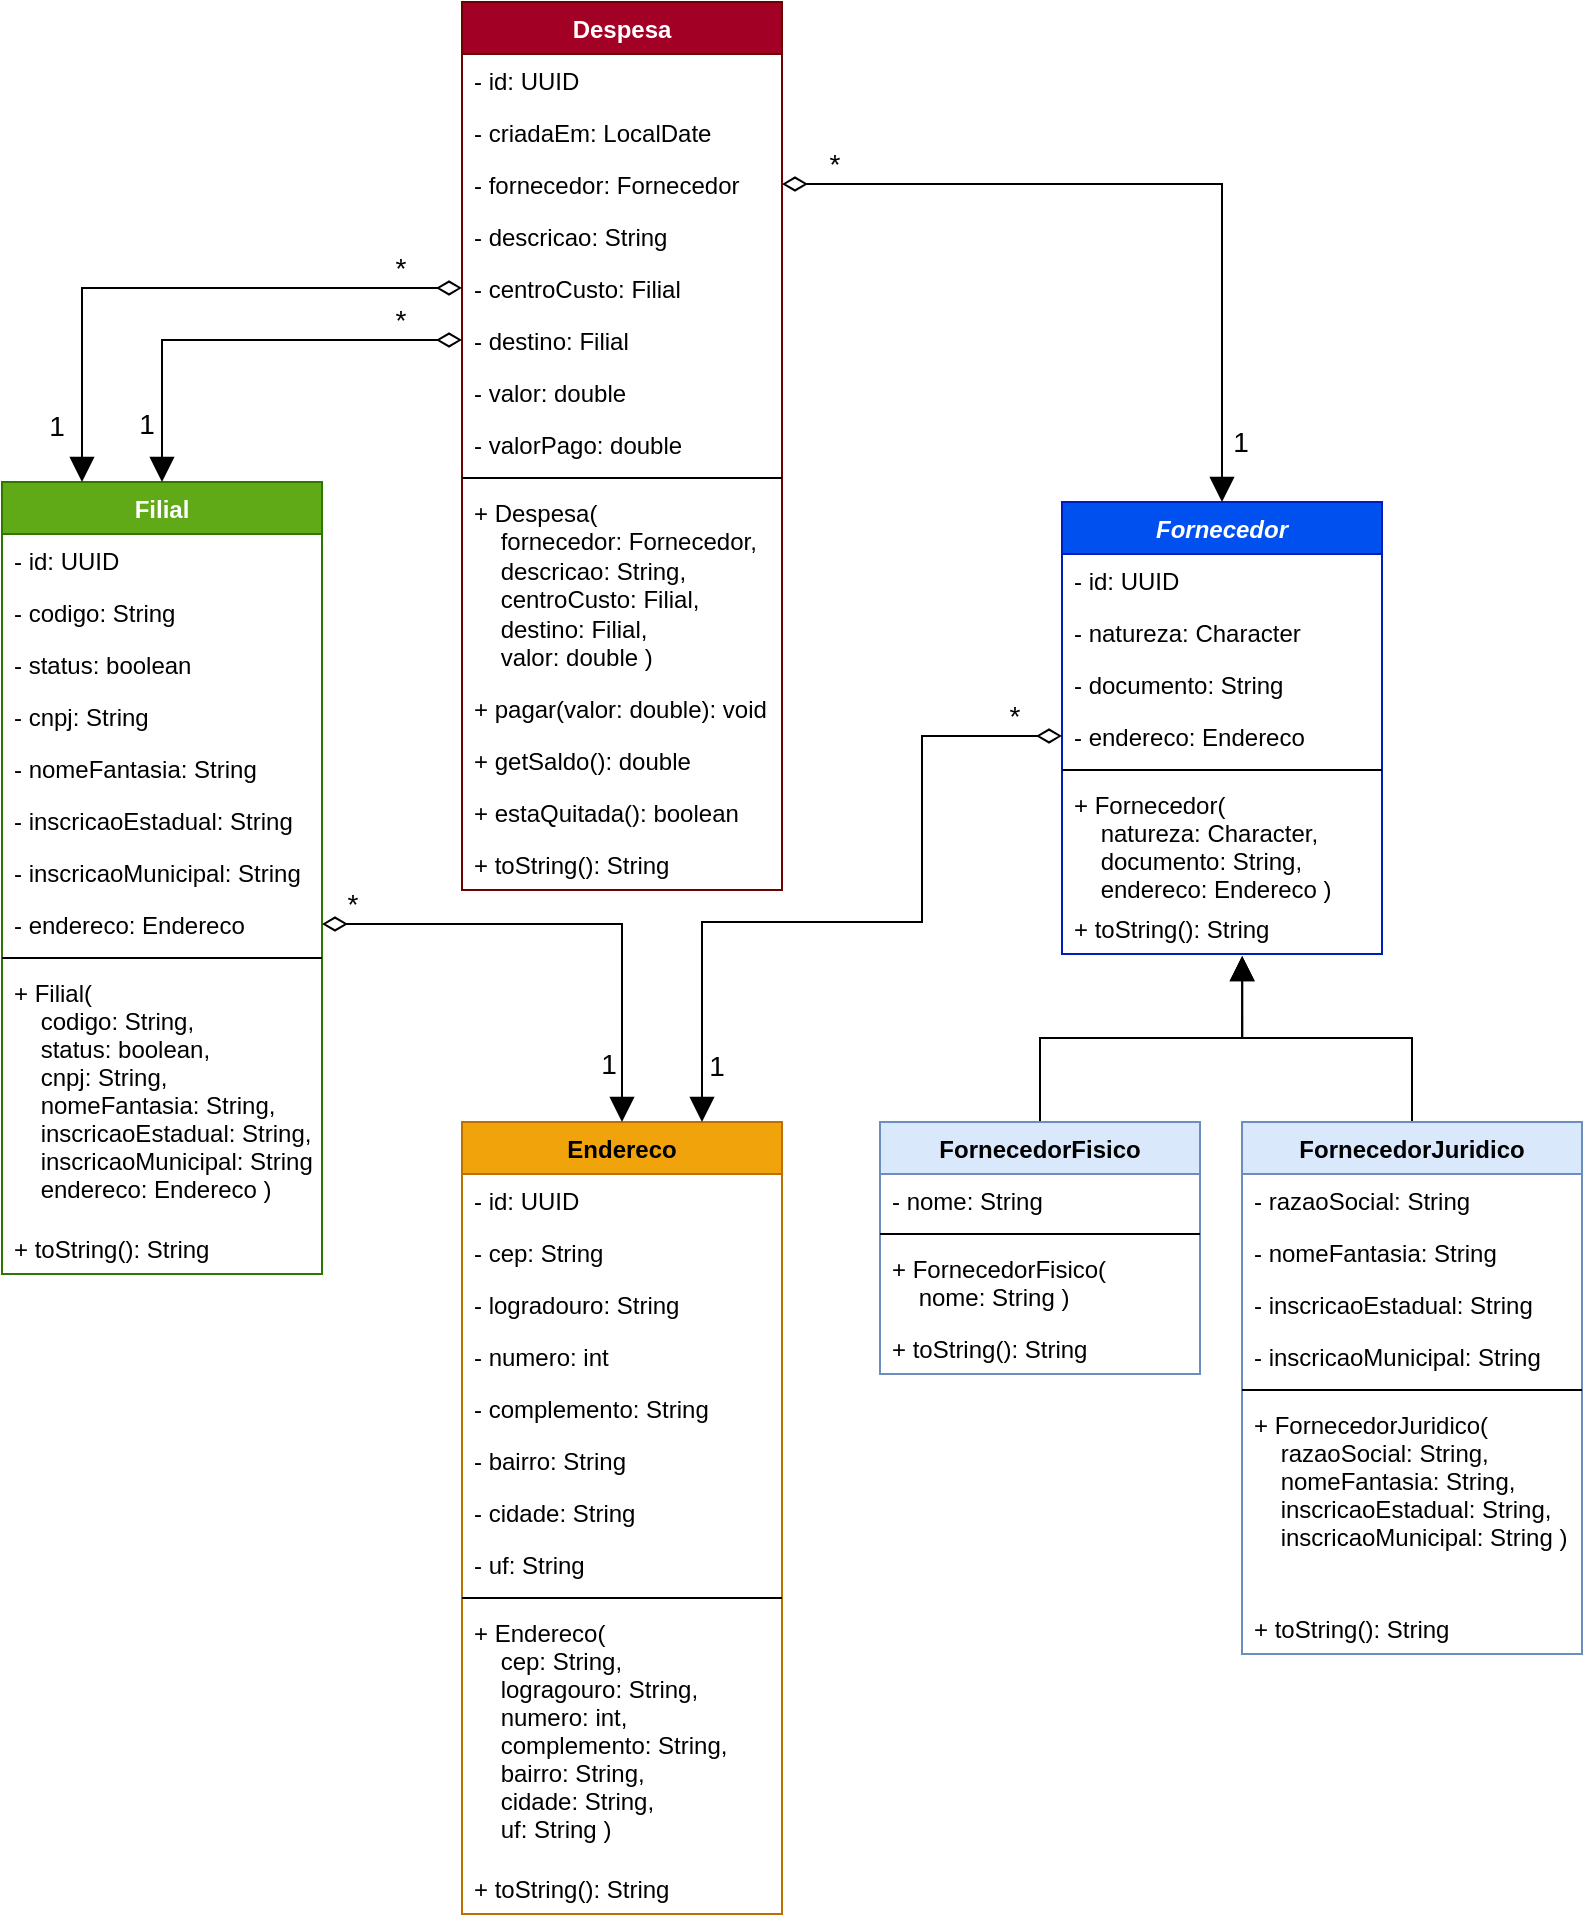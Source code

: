 <mxfile version="19.0.2" type="device"><diagram id="smf4Kj2_gbG9mR1vhCnc" name="Page-1"><mxGraphModel dx="1426" dy="992" grid="1" gridSize="10" guides="1" tooltips="1" connect="1" arrows="1" fold="1" page="1" pageScale="1" pageWidth="827" pageHeight="1169" math="0" shadow="0"><root><mxCell id="0"/><mxCell id="1" parent="0"/><mxCell id="Xgsoemg_NFaozYsV3Dcy-1" value="Despesa" style="swimlane;fontStyle=1;align=center;verticalAlign=top;childLayout=stackLayout;horizontal=1;startSize=26;horizontalStack=0;resizeParent=1;resizeParentMax=0;resizeLast=0;collapsible=1;marginBottom=0;fillColor=#a20025;fontColor=#ffffff;strokeColor=#6F0000;" vertex="1" parent="1"><mxGeometry x="250" y="80" width="160" height="444" as="geometry"/></mxCell><mxCell id="Xgsoemg_NFaozYsV3Dcy-2" value="- id: UUID" style="text;strokeColor=none;fillColor=none;align=left;verticalAlign=top;spacingLeft=4;spacingRight=4;overflow=hidden;rotatable=0;points=[[0,0.5],[1,0.5]];portConstraint=eastwest;" vertex="1" parent="Xgsoemg_NFaozYsV3Dcy-1"><mxGeometry y="26" width="160" height="26" as="geometry"/></mxCell><mxCell id="Xgsoemg_NFaozYsV3Dcy-6" value="- criadaEm: LocalDate" style="text;strokeColor=none;fillColor=none;align=left;verticalAlign=top;spacingLeft=4;spacingRight=4;overflow=hidden;rotatable=0;points=[[0,0.5],[1,0.5]];portConstraint=eastwest;" vertex="1" parent="Xgsoemg_NFaozYsV3Dcy-1"><mxGeometry y="52" width="160" height="26" as="geometry"/></mxCell><mxCell id="Xgsoemg_NFaozYsV3Dcy-7" value="- fornecedor: Fornecedor" style="text;strokeColor=none;fillColor=none;align=left;verticalAlign=top;spacingLeft=4;spacingRight=4;overflow=hidden;rotatable=0;points=[[0,0.5],[1,0.5]];portConstraint=eastwest;" vertex="1" parent="Xgsoemg_NFaozYsV3Dcy-1"><mxGeometry y="78" width="160" height="26" as="geometry"/></mxCell><mxCell id="Xgsoemg_NFaozYsV3Dcy-8" value="- descricao: String" style="text;strokeColor=none;fillColor=none;align=left;verticalAlign=top;spacingLeft=4;spacingRight=4;overflow=hidden;rotatable=0;points=[[0,0.5],[1,0.5]];portConstraint=eastwest;" vertex="1" parent="Xgsoemg_NFaozYsV3Dcy-1"><mxGeometry y="104" width="160" height="26" as="geometry"/></mxCell><mxCell id="Xgsoemg_NFaozYsV3Dcy-9" value="- centroCusto: Filial" style="text;strokeColor=none;fillColor=none;align=left;verticalAlign=top;spacingLeft=4;spacingRight=4;overflow=hidden;rotatable=0;points=[[0,0.5],[1,0.5]];portConstraint=eastwest;" vertex="1" parent="Xgsoemg_NFaozYsV3Dcy-1"><mxGeometry y="130" width="160" height="26" as="geometry"/></mxCell><mxCell id="Xgsoemg_NFaozYsV3Dcy-10" value="- destino: Filial" style="text;strokeColor=none;fillColor=none;align=left;verticalAlign=top;spacingLeft=4;spacingRight=4;overflow=hidden;rotatable=0;points=[[0,0.5],[1,0.5]];portConstraint=eastwest;" vertex="1" parent="Xgsoemg_NFaozYsV3Dcy-1"><mxGeometry y="156" width="160" height="26" as="geometry"/></mxCell><mxCell id="Xgsoemg_NFaozYsV3Dcy-11" value="- valor: double" style="text;strokeColor=none;fillColor=none;align=left;verticalAlign=top;spacingLeft=4;spacingRight=4;overflow=hidden;rotatable=0;points=[[0,0.5],[1,0.5]];portConstraint=eastwest;" vertex="1" parent="Xgsoemg_NFaozYsV3Dcy-1"><mxGeometry y="182" width="160" height="26" as="geometry"/></mxCell><mxCell id="Xgsoemg_NFaozYsV3Dcy-12" value="- valorPago: double" style="text;strokeColor=none;fillColor=none;align=left;verticalAlign=top;spacingLeft=4;spacingRight=4;overflow=hidden;rotatable=0;points=[[0,0.5],[1,0.5]];portConstraint=eastwest;" vertex="1" parent="Xgsoemg_NFaozYsV3Dcy-1"><mxGeometry y="208" width="160" height="26" as="geometry"/></mxCell><mxCell id="Xgsoemg_NFaozYsV3Dcy-3" value="" style="line;strokeWidth=1;fillColor=none;align=left;verticalAlign=middle;spacingTop=-1;spacingLeft=3;spacingRight=3;rotatable=0;labelPosition=right;points=[];portConstraint=eastwest;" vertex="1" parent="Xgsoemg_NFaozYsV3Dcy-1"><mxGeometry y="234" width="160" height="8" as="geometry"/></mxCell><mxCell id="Xgsoemg_NFaozYsV3Dcy-102" value="+ Despesa(&#10;    fornecedor: Fornecedor,     descricao: String,     centroCusto: Filial,&#10;    destino: Filial,&#10;    valor: double )" style="text;strokeColor=none;fillColor=none;align=left;verticalAlign=top;spacingLeft=4;spacingRight=4;overflow=hidden;rotatable=0;points=[[0,0.5],[1,0.5]];portConstraint=eastwest;whiteSpace=wrap;" vertex="1" parent="Xgsoemg_NFaozYsV3Dcy-1"><mxGeometry y="242" width="160" height="98" as="geometry"/></mxCell><mxCell id="Xgsoemg_NFaozYsV3Dcy-13" value="+ pagar(valor: double): void" style="text;strokeColor=none;fillColor=none;align=left;verticalAlign=top;spacingLeft=4;spacingRight=4;overflow=hidden;rotatable=0;points=[[0,0.5],[1,0.5]];portConstraint=eastwest;" vertex="1" parent="Xgsoemg_NFaozYsV3Dcy-1"><mxGeometry y="340" width="160" height="26" as="geometry"/></mxCell><mxCell id="Xgsoemg_NFaozYsV3Dcy-14" value="+ getSaldo(): double" style="text;strokeColor=none;fillColor=none;align=left;verticalAlign=top;spacingLeft=4;spacingRight=4;overflow=hidden;rotatable=0;points=[[0,0.5],[1,0.5]];portConstraint=eastwest;" vertex="1" parent="Xgsoemg_NFaozYsV3Dcy-1"><mxGeometry y="366" width="160" height="26" as="geometry"/></mxCell><mxCell id="Xgsoemg_NFaozYsV3Dcy-15" value="+ estaQuitada(): boolean" style="text;strokeColor=none;fillColor=none;align=left;verticalAlign=top;spacingLeft=4;spacingRight=4;overflow=hidden;rotatable=0;points=[[0,0.5],[1,0.5]];portConstraint=eastwest;" vertex="1" parent="Xgsoemg_NFaozYsV3Dcy-1"><mxGeometry y="392" width="160" height="26" as="geometry"/></mxCell><mxCell id="Xgsoemg_NFaozYsV3Dcy-16" value="+ toString(): String" style="text;strokeColor=none;fillColor=none;align=left;verticalAlign=top;spacingLeft=4;spacingRight=4;overflow=hidden;rotatable=0;points=[[0,0.5],[1,0.5]];portConstraint=eastwest;" vertex="1" parent="Xgsoemg_NFaozYsV3Dcy-1"><mxGeometry y="418" width="160" height="26" as="geometry"/></mxCell><mxCell id="Xgsoemg_NFaozYsV3Dcy-18" value="Endereco" style="swimlane;fontStyle=1;align=center;verticalAlign=top;childLayout=stackLayout;horizontal=1;startSize=26;horizontalStack=0;resizeParent=1;resizeParentMax=0;resizeLast=0;collapsible=1;marginBottom=0;fillColor=#f0a30a;strokeColor=#BD7000;fontColor=#000000;" vertex="1" parent="1"><mxGeometry x="250" y="640" width="160" height="396" as="geometry"/></mxCell><mxCell id="Xgsoemg_NFaozYsV3Dcy-43" value="- id: UUID" style="text;strokeColor=none;fillColor=none;align=left;verticalAlign=top;spacingLeft=4;spacingRight=4;overflow=hidden;rotatable=0;points=[[0,0.5],[1,0.5]];portConstraint=eastwest;" vertex="1" parent="Xgsoemg_NFaozYsV3Dcy-18"><mxGeometry y="26" width="160" height="26" as="geometry"/></mxCell><mxCell id="Xgsoemg_NFaozYsV3Dcy-19" value="- cep: String" style="text;strokeColor=none;fillColor=none;align=left;verticalAlign=top;spacingLeft=4;spacingRight=4;overflow=hidden;rotatable=0;points=[[0,0.5],[1,0.5]];portConstraint=eastwest;" vertex="1" parent="Xgsoemg_NFaozYsV3Dcy-18"><mxGeometry y="52" width="160" height="26" as="geometry"/></mxCell><mxCell id="Xgsoemg_NFaozYsV3Dcy-20" value="- logradouro: String" style="text;strokeColor=none;fillColor=none;align=left;verticalAlign=top;spacingLeft=4;spacingRight=4;overflow=hidden;rotatable=0;points=[[0,0.5],[1,0.5]];portConstraint=eastwest;" vertex="1" parent="Xgsoemg_NFaozYsV3Dcy-18"><mxGeometry y="78" width="160" height="26" as="geometry"/></mxCell><mxCell id="Xgsoemg_NFaozYsV3Dcy-21" value="- numero: int" style="text;strokeColor=none;fillColor=none;align=left;verticalAlign=top;spacingLeft=4;spacingRight=4;overflow=hidden;rotatable=0;points=[[0,0.5],[1,0.5]];portConstraint=eastwest;" vertex="1" parent="Xgsoemg_NFaozYsV3Dcy-18"><mxGeometry y="104" width="160" height="26" as="geometry"/></mxCell><mxCell id="Xgsoemg_NFaozYsV3Dcy-22" value="- complemento: String" style="text;strokeColor=none;fillColor=none;align=left;verticalAlign=top;spacingLeft=4;spacingRight=4;overflow=hidden;rotatable=0;points=[[0,0.5],[1,0.5]];portConstraint=eastwest;" vertex="1" parent="Xgsoemg_NFaozYsV3Dcy-18"><mxGeometry y="130" width="160" height="26" as="geometry"/></mxCell><mxCell id="Xgsoemg_NFaozYsV3Dcy-23" value="- bairro: String" style="text;strokeColor=none;fillColor=none;align=left;verticalAlign=top;spacingLeft=4;spacingRight=4;overflow=hidden;rotatable=0;points=[[0,0.5],[1,0.5]];portConstraint=eastwest;" vertex="1" parent="Xgsoemg_NFaozYsV3Dcy-18"><mxGeometry y="156" width="160" height="26" as="geometry"/></mxCell><mxCell id="Xgsoemg_NFaozYsV3Dcy-24" value="- cidade: String" style="text;strokeColor=none;fillColor=none;align=left;verticalAlign=top;spacingLeft=4;spacingRight=4;overflow=hidden;rotatable=0;points=[[0,0.5],[1,0.5]];portConstraint=eastwest;" vertex="1" parent="Xgsoemg_NFaozYsV3Dcy-18"><mxGeometry y="182" width="160" height="26" as="geometry"/></mxCell><mxCell id="Xgsoemg_NFaozYsV3Dcy-25" value="- uf: String" style="text;strokeColor=none;fillColor=none;align=left;verticalAlign=top;spacingLeft=4;spacingRight=4;overflow=hidden;rotatable=0;points=[[0,0.5],[1,0.5]];portConstraint=eastwest;" vertex="1" parent="Xgsoemg_NFaozYsV3Dcy-18"><mxGeometry y="208" width="160" height="26" as="geometry"/></mxCell><mxCell id="Xgsoemg_NFaozYsV3Dcy-27" value="" style="line;strokeWidth=1;fillColor=none;align=left;verticalAlign=middle;spacingTop=-1;spacingLeft=3;spacingRight=3;rotatable=0;labelPosition=right;points=[];portConstraint=eastwest;" vertex="1" parent="Xgsoemg_NFaozYsV3Dcy-18"><mxGeometry y="234" width="160" height="8" as="geometry"/></mxCell><mxCell id="Xgsoemg_NFaozYsV3Dcy-31" value="+ Endereco(&#10;    cep: String,&#10;    logragouro: String,&#10;    numero: int,&#10;    complemento: String,&#10;    bairro: String,&#10;    cidade: String,&#10;    uf: String )" style="text;strokeColor=none;fillColor=none;align=left;verticalAlign=top;spacingLeft=4;spacingRight=4;overflow=hidden;rotatable=0;points=[[0,0.5],[1,0.5]];portConstraint=eastwest;" vertex="1" parent="Xgsoemg_NFaozYsV3Dcy-18"><mxGeometry y="242" width="160" height="128" as="geometry"/></mxCell><mxCell id="Xgsoemg_NFaozYsV3Dcy-123" value="+ toString(): String" style="text;strokeColor=none;fillColor=none;align=left;verticalAlign=top;spacingLeft=4;spacingRight=4;overflow=hidden;rotatable=0;points=[[0,0.5],[1,0.5]];portConstraint=eastwest;" vertex="1" parent="Xgsoemg_NFaozYsV3Dcy-18"><mxGeometry y="370" width="160" height="26" as="geometry"/></mxCell><mxCell id="Xgsoemg_NFaozYsV3Dcy-44" value="Filial" style="swimlane;fontStyle=1;align=center;verticalAlign=top;childLayout=stackLayout;horizontal=1;startSize=26;horizontalStack=0;resizeParent=1;resizeParentMax=0;resizeLast=0;collapsible=1;marginBottom=0;fillColor=#60a917;fontColor=#ffffff;strokeColor=#2D7600;" vertex="1" parent="1"><mxGeometry x="20" y="320" width="160" height="396" as="geometry"/></mxCell><mxCell id="Xgsoemg_NFaozYsV3Dcy-45" value="- id: UUID" style="text;strokeColor=none;fillColor=none;align=left;verticalAlign=top;spacingLeft=4;spacingRight=4;overflow=hidden;rotatable=0;points=[[0,0.5],[1,0.5]];portConstraint=eastwest;" vertex="1" parent="Xgsoemg_NFaozYsV3Dcy-44"><mxGeometry y="26" width="160" height="26" as="geometry"/></mxCell><mxCell id="Xgsoemg_NFaozYsV3Dcy-46" value="- codigo: String" style="text;strokeColor=none;fillColor=none;align=left;verticalAlign=top;spacingLeft=4;spacingRight=4;overflow=hidden;rotatable=0;points=[[0,0.5],[1,0.5]];portConstraint=eastwest;" vertex="1" parent="Xgsoemg_NFaozYsV3Dcy-44"><mxGeometry y="52" width="160" height="26" as="geometry"/></mxCell><mxCell id="Xgsoemg_NFaozYsV3Dcy-47" value="- status: boolean" style="text;strokeColor=none;fillColor=none;align=left;verticalAlign=top;spacingLeft=4;spacingRight=4;overflow=hidden;rotatable=0;points=[[0,0.5],[1,0.5]];portConstraint=eastwest;" vertex="1" parent="Xgsoemg_NFaozYsV3Dcy-44"><mxGeometry y="78" width="160" height="26" as="geometry"/></mxCell><mxCell id="Xgsoemg_NFaozYsV3Dcy-48" value="- cnpj: String" style="text;strokeColor=none;fillColor=none;align=left;verticalAlign=top;spacingLeft=4;spacingRight=4;overflow=hidden;rotatable=0;points=[[0,0.5],[1,0.5]];portConstraint=eastwest;" vertex="1" parent="Xgsoemg_NFaozYsV3Dcy-44"><mxGeometry y="104" width="160" height="26" as="geometry"/></mxCell><mxCell id="Xgsoemg_NFaozYsV3Dcy-49" value="- nomeFantasia: String" style="text;strokeColor=none;fillColor=none;align=left;verticalAlign=top;spacingLeft=4;spacingRight=4;overflow=hidden;rotatable=0;points=[[0,0.5],[1,0.5]];portConstraint=eastwest;" vertex="1" parent="Xgsoemg_NFaozYsV3Dcy-44"><mxGeometry y="130" width="160" height="26" as="geometry"/></mxCell><mxCell id="Xgsoemg_NFaozYsV3Dcy-50" value="- inscricaoEstadual: String" style="text;strokeColor=none;fillColor=none;align=left;verticalAlign=top;spacingLeft=4;spacingRight=4;overflow=hidden;rotatable=0;points=[[0,0.5],[1,0.5]];portConstraint=eastwest;" vertex="1" parent="Xgsoemg_NFaozYsV3Dcy-44"><mxGeometry y="156" width="160" height="26" as="geometry"/></mxCell><mxCell id="Xgsoemg_NFaozYsV3Dcy-51" value="- inscricaoMunicipal: String" style="text;strokeColor=none;fillColor=none;align=left;verticalAlign=top;spacingLeft=4;spacingRight=4;overflow=hidden;rotatable=0;points=[[0,0.5],[1,0.5]];portConstraint=eastwest;" vertex="1" parent="Xgsoemg_NFaozYsV3Dcy-44"><mxGeometry y="182" width="160" height="26" as="geometry"/></mxCell><mxCell id="Xgsoemg_NFaozYsV3Dcy-52" value="- endereco: Endereco" style="text;strokeColor=none;fillColor=none;align=left;verticalAlign=top;spacingLeft=4;spacingRight=4;overflow=hidden;rotatable=0;points=[[0,0.5],[1,0.5]];portConstraint=eastwest;" vertex="1" parent="Xgsoemg_NFaozYsV3Dcy-44"><mxGeometry y="208" width="160" height="26" as="geometry"/></mxCell><mxCell id="Xgsoemg_NFaozYsV3Dcy-53" value="" style="line;strokeWidth=1;fillColor=none;align=left;verticalAlign=middle;spacingTop=-1;spacingLeft=3;spacingRight=3;rotatable=0;labelPosition=right;points=[];portConstraint=eastwest;" vertex="1" parent="Xgsoemg_NFaozYsV3Dcy-44"><mxGeometry y="234" width="160" height="8" as="geometry"/></mxCell><mxCell id="Xgsoemg_NFaozYsV3Dcy-122" value="+ Filial(&#10;    codigo: String,&#10;    status: boolean,&#10;    cnpj: String,&#10;    nomeFantasia: String,&#10;    inscricaoEstadual: String,&#10;    inscricaoMunicipal: String,&#10;    endereco: Endereco )" style="text;strokeColor=none;fillColor=none;align=left;verticalAlign=top;spacingLeft=4;spacingRight=4;overflow=hidden;rotatable=0;points=[[0,0.5],[1,0.5]];portConstraint=eastwest;" vertex="1" parent="Xgsoemg_NFaozYsV3Dcy-44"><mxGeometry y="242" width="160" height="128" as="geometry"/></mxCell><mxCell id="Xgsoemg_NFaozYsV3Dcy-54" value="+ toString(): String" style="text;strokeColor=none;fillColor=none;align=left;verticalAlign=top;spacingLeft=4;spacingRight=4;overflow=hidden;rotatable=0;points=[[0,0.5],[1,0.5]];portConstraint=eastwest;" vertex="1" parent="Xgsoemg_NFaozYsV3Dcy-44"><mxGeometry y="370" width="160" height="26" as="geometry"/></mxCell><mxCell id="Xgsoemg_NFaozYsV3Dcy-55" value="Fornecedor" style="swimlane;fontStyle=3;align=center;verticalAlign=top;childLayout=stackLayout;horizontal=1;startSize=26;horizontalStack=0;resizeParent=1;resizeParentMax=0;resizeLast=0;collapsible=1;marginBottom=0;fillColor=#0050ef;strokeColor=#001DBC;fontColor=#ffffff;" vertex="1" parent="1"><mxGeometry x="550" y="330" width="160" height="226" as="geometry"/></mxCell><mxCell id="Xgsoemg_NFaozYsV3Dcy-56" value="- id: UUID" style="text;strokeColor=none;fillColor=none;align=left;verticalAlign=top;spacingLeft=4;spacingRight=4;overflow=hidden;rotatable=0;points=[[0,0.5],[1,0.5]];portConstraint=eastwest;" vertex="1" parent="Xgsoemg_NFaozYsV3Dcy-55"><mxGeometry y="26" width="160" height="26" as="geometry"/></mxCell><mxCell id="Xgsoemg_NFaozYsV3Dcy-57" value="- natureza: Character" style="text;strokeColor=none;fillColor=none;align=left;verticalAlign=top;spacingLeft=4;spacingRight=4;overflow=hidden;rotatable=0;points=[[0,0.5],[1,0.5]];portConstraint=eastwest;" vertex="1" parent="Xgsoemg_NFaozYsV3Dcy-55"><mxGeometry y="52" width="160" height="26" as="geometry"/></mxCell><mxCell id="Xgsoemg_NFaozYsV3Dcy-58" value="- documento: String" style="text;strokeColor=none;fillColor=none;align=left;verticalAlign=top;spacingLeft=4;spacingRight=4;overflow=hidden;rotatable=0;points=[[0,0.5],[1,0.5]];portConstraint=eastwest;" vertex="1" parent="Xgsoemg_NFaozYsV3Dcy-55"><mxGeometry y="78" width="160" height="26" as="geometry"/></mxCell><mxCell id="Xgsoemg_NFaozYsV3Dcy-63" value="- endereco: Endereco" style="text;strokeColor=none;fillColor=none;align=left;verticalAlign=top;spacingLeft=4;spacingRight=4;overflow=hidden;rotatable=0;points=[[0,0.5],[1,0.5]];portConstraint=eastwest;" vertex="1" parent="Xgsoemg_NFaozYsV3Dcy-55"><mxGeometry y="104" width="160" height="26" as="geometry"/></mxCell><mxCell id="Xgsoemg_NFaozYsV3Dcy-64" value="" style="line;strokeWidth=1;fillColor=none;align=left;verticalAlign=middle;spacingTop=-1;spacingLeft=3;spacingRight=3;rotatable=0;labelPosition=right;points=[];portConstraint=eastwest;" vertex="1" parent="Xgsoemg_NFaozYsV3Dcy-55"><mxGeometry y="130" width="160" height="8" as="geometry"/></mxCell><mxCell id="Xgsoemg_NFaozYsV3Dcy-65" value="+ Fornecedor(&#10;    natureza: Character,&#10;    documento: String,&#10;    endereco: Endereco )" style="text;strokeColor=none;fillColor=none;align=left;verticalAlign=top;spacingLeft=4;spacingRight=4;overflow=hidden;rotatable=0;points=[[0,0.5],[1,0.5]];portConstraint=eastwest;" vertex="1" parent="Xgsoemg_NFaozYsV3Dcy-55"><mxGeometry y="138" width="160" height="62" as="geometry"/></mxCell><mxCell id="Xgsoemg_NFaozYsV3Dcy-105" value="+ toString(): String" style="text;strokeColor=none;fillColor=none;align=left;verticalAlign=top;spacingLeft=4;spacingRight=4;overflow=hidden;rotatable=0;points=[[0,0.5],[1,0.5]];portConstraint=eastwest;" vertex="1" parent="Xgsoemg_NFaozYsV3Dcy-55"><mxGeometry y="200" width="160" height="26" as="geometry"/></mxCell><mxCell id="Xgsoemg_NFaozYsV3Dcy-120" style="edgeStyle=orthogonalEdgeStyle;rounded=0;orthogonalLoop=1;jettySize=auto;html=1;exitX=0.5;exitY=0;exitDx=0;exitDy=0;entryX=0.563;entryY=1.038;entryDx=0;entryDy=0;entryPerimeter=0;fontSize=14;startArrow=none;startFill=0;endArrow=block;endFill=1;startSize=10;endSize=10;" edge="1" parent="1" source="Xgsoemg_NFaozYsV3Dcy-66" target="Xgsoemg_NFaozYsV3Dcy-105"><mxGeometry relative="1" as="geometry"/></mxCell><mxCell id="Xgsoemg_NFaozYsV3Dcy-66" value="FornecedorFisico" style="swimlane;fontStyle=1;align=center;verticalAlign=top;childLayout=stackLayout;horizontal=1;startSize=26;horizontalStack=0;resizeParent=1;resizeParentMax=0;resizeLast=0;collapsible=1;marginBottom=0;fillColor=#dae8fc;strokeColor=#6c8ebf;" vertex="1" parent="1"><mxGeometry x="459" y="640" width="160" height="126" as="geometry"/></mxCell><mxCell id="Xgsoemg_NFaozYsV3Dcy-69" value="- nome: String" style="text;strokeColor=none;fillColor=none;align=left;verticalAlign=top;spacingLeft=4;spacingRight=4;overflow=hidden;rotatable=0;points=[[0,0.5],[1,0.5]];portConstraint=eastwest;" vertex="1" parent="Xgsoemg_NFaozYsV3Dcy-66"><mxGeometry y="26" width="160" height="26" as="geometry"/></mxCell><mxCell id="Xgsoemg_NFaozYsV3Dcy-71" value="" style="line;strokeWidth=1;fillColor=none;align=left;verticalAlign=middle;spacingTop=-1;spacingLeft=3;spacingRight=3;rotatable=0;labelPosition=right;points=[];portConstraint=eastwest;" vertex="1" parent="Xgsoemg_NFaozYsV3Dcy-66"><mxGeometry y="52" width="160" height="8" as="geometry"/></mxCell><mxCell id="Xgsoemg_NFaozYsV3Dcy-72" value="+ FornecedorFisico(&#10;    nome: String )" style="text;strokeColor=none;fillColor=none;align=left;verticalAlign=top;spacingLeft=4;spacingRight=4;overflow=hidden;rotatable=0;points=[[0,0.5],[1,0.5]];portConstraint=eastwest;" vertex="1" parent="Xgsoemg_NFaozYsV3Dcy-66"><mxGeometry y="60" width="160" height="40" as="geometry"/></mxCell><mxCell id="Xgsoemg_NFaozYsV3Dcy-124" value="+ toString(): String" style="text;strokeColor=none;fillColor=none;align=left;verticalAlign=top;spacingLeft=4;spacingRight=4;overflow=hidden;rotatable=0;points=[[0,0.5],[1,0.5]];portConstraint=eastwest;" vertex="1" parent="Xgsoemg_NFaozYsV3Dcy-66"><mxGeometry y="100" width="160" height="26" as="geometry"/></mxCell><mxCell id="Xgsoemg_NFaozYsV3Dcy-121" style="edgeStyle=orthogonalEdgeStyle;rounded=0;orthogonalLoop=1;jettySize=auto;html=1;exitX=0.5;exitY=0;exitDx=0;exitDy=0;entryX=0.563;entryY=1.038;entryDx=0;entryDy=0;entryPerimeter=0;fontSize=14;startArrow=none;startFill=0;endArrow=block;endFill=1;startSize=10;endSize=10;" edge="1" parent="1" source="Xgsoemg_NFaozYsV3Dcy-73" target="Xgsoemg_NFaozYsV3Dcy-105"><mxGeometry relative="1" as="geometry"/></mxCell><mxCell id="Xgsoemg_NFaozYsV3Dcy-73" value="FornecedorJuridico" style="swimlane;fontStyle=1;align=center;verticalAlign=top;childLayout=stackLayout;horizontal=1;startSize=26;horizontalStack=0;resizeParent=1;resizeParentMax=0;resizeLast=0;collapsible=1;marginBottom=0;fillColor=#dae8fc;strokeColor=#6c8ebf;" vertex="1" parent="1"><mxGeometry x="640" y="640" width="170" height="266" as="geometry"/></mxCell><mxCell id="Xgsoemg_NFaozYsV3Dcy-74" value="- razaoSocial: String" style="text;strokeColor=none;fillColor=none;align=left;verticalAlign=top;spacingLeft=4;spacingRight=4;overflow=hidden;rotatable=0;points=[[0,0.5],[1,0.5]];portConstraint=eastwest;" vertex="1" parent="Xgsoemg_NFaozYsV3Dcy-73"><mxGeometry y="26" width="170" height="26" as="geometry"/></mxCell><mxCell id="Xgsoemg_NFaozYsV3Dcy-77" value="- nomeFantasia: String" style="text;strokeColor=none;fillColor=none;align=left;verticalAlign=top;spacingLeft=4;spacingRight=4;overflow=hidden;rotatable=0;points=[[0,0.5],[1,0.5]];portConstraint=eastwest;" vertex="1" parent="Xgsoemg_NFaozYsV3Dcy-73"><mxGeometry y="52" width="170" height="26" as="geometry"/></mxCell><mxCell id="Xgsoemg_NFaozYsV3Dcy-78" value="- inscricaoEstadual: String" style="text;strokeColor=none;fillColor=none;align=left;verticalAlign=top;spacingLeft=4;spacingRight=4;overflow=hidden;rotatable=0;points=[[0,0.5],[1,0.5]];portConstraint=eastwest;" vertex="1" parent="Xgsoemg_NFaozYsV3Dcy-73"><mxGeometry y="78" width="170" height="26" as="geometry"/></mxCell><mxCell id="Xgsoemg_NFaozYsV3Dcy-79" value="- inscricaoMunicipal: String" style="text;strokeColor=none;fillColor=none;align=left;verticalAlign=top;spacingLeft=4;spacingRight=4;overflow=hidden;rotatable=0;points=[[0,0.5],[1,0.5]];portConstraint=eastwest;" vertex="1" parent="Xgsoemg_NFaozYsV3Dcy-73"><mxGeometry y="104" width="170" height="26" as="geometry"/></mxCell><mxCell id="Xgsoemg_NFaozYsV3Dcy-75" value="" style="line;strokeWidth=1;fillColor=none;align=left;verticalAlign=middle;spacingTop=-1;spacingLeft=3;spacingRight=3;rotatable=0;labelPosition=right;points=[];portConstraint=eastwest;" vertex="1" parent="Xgsoemg_NFaozYsV3Dcy-73"><mxGeometry y="130" width="170" height="8" as="geometry"/></mxCell><mxCell id="Xgsoemg_NFaozYsV3Dcy-76" value="+ FornecedorJuridico(&#10;    razaoSocial: String,&#10;    nomeFantasia: String,&#10;    inscricaoEstadual: String,&#10;    inscricaoMunicipal: String )" style="text;strokeColor=none;fillColor=none;align=left;verticalAlign=top;spacingLeft=4;spacingRight=4;overflow=hidden;rotatable=0;points=[[0,0.5],[1,0.5]];portConstraint=eastwest;" vertex="1" parent="Xgsoemg_NFaozYsV3Dcy-73"><mxGeometry y="138" width="170" height="102" as="geometry"/></mxCell><mxCell id="Xgsoemg_NFaozYsV3Dcy-125" value="+ toString(): String" style="text;strokeColor=none;fillColor=none;align=left;verticalAlign=top;spacingLeft=4;spacingRight=4;overflow=hidden;rotatable=0;points=[[0,0.5],[1,0.5]];portConstraint=eastwest;" vertex="1" parent="Xgsoemg_NFaozYsV3Dcy-73"><mxGeometry y="240" width="170" height="26" as="geometry"/></mxCell><mxCell id="Xgsoemg_NFaozYsV3Dcy-93" style="edgeStyle=orthogonalEdgeStyle;rounded=0;orthogonalLoop=1;jettySize=auto;html=1;exitX=0;exitY=0.5;exitDx=0;exitDy=0;entryX=0.25;entryY=0;entryDx=0;entryDy=0;endArrow=block;endFill=1;endSize=10;startSize=10;startArrow=diamondThin;startFill=0;" edge="1" parent="1" source="Xgsoemg_NFaozYsV3Dcy-9" target="Xgsoemg_NFaozYsV3Dcy-44"><mxGeometry relative="1" as="geometry"/></mxCell><mxCell id="Xgsoemg_NFaozYsV3Dcy-106" value="*" style="edgeLabel;html=1;align=center;verticalAlign=middle;resizable=0;points=[];fontSize=14;" vertex="1" connectable="0" parent="Xgsoemg_NFaozYsV3Dcy-93"><mxGeometry x="-0.833" y="2" relative="1" as="geometry"><mxPoint x="-7" y="-12" as="offset"/></mxGeometry></mxCell><mxCell id="Xgsoemg_NFaozYsV3Dcy-107" value="1" style="edgeLabel;html=1;align=center;verticalAlign=middle;resizable=0;points=[];fontSize=14;" vertex="1" connectable="0" parent="Xgsoemg_NFaozYsV3Dcy-93"><mxGeometry x="0.805" y="-3" relative="1" as="geometry"><mxPoint x="-10" as="offset"/></mxGeometry></mxCell><mxCell id="Xgsoemg_NFaozYsV3Dcy-94" style="edgeStyle=orthogonalEdgeStyle;rounded=0;orthogonalLoop=1;jettySize=auto;html=1;exitX=0;exitY=0.5;exitDx=0;exitDy=0;entryX=0.5;entryY=0;entryDx=0;entryDy=0;endArrow=block;endFill=1;endSize=10;startSize=10;startArrow=diamondThin;startFill=0;" edge="1" parent="1" source="Xgsoemg_NFaozYsV3Dcy-10" target="Xgsoemg_NFaozYsV3Dcy-44"><mxGeometry relative="1" as="geometry"/></mxCell><mxCell id="Xgsoemg_NFaozYsV3Dcy-108" value="*" style="edgeLabel;html=1;align=center;verticalAlign=middle;resizable=0;points=[];fontSize=14;" vertex="1" connectable="0" parent="Xgsoemg_NFaozYsV3Dcy-94"><mxGeometry x="-0.81" relative="1" as="geometry"><mxPoint x="-10" y="-10" as="offset"/></mxGeometry></mxCell><mxCell id="Xgsoemg_NFaozYsV3Dcy-109" value="1" style="edgeLabel;html=1;align=center;verticalAlign=middle;resizable=0;points=[];fontSize=14;" vertex="1" connectable="0" parent="Xgsoemg_NFaozYsV3Dcy-94"><mxGeometry x="0.729" y="3" relative="1" as="geometry"><mxPoint x="-11" y="1" as="offset"/></mxGeometry></mxCell><mxCell id="Xgsoemg_NFaozYsV3Dcy-95" style="edgeStyle=orthogonalEdgeStyle;rounded=0;orthogonalLoop=1;jettySize=auto;html=1;exitX=1;exitY=0.5;exitDx=0;exitDy=0;entryX=0.5;entryY=0;entryDx=0;entryDy=0;endArrow=block;endFill=1;startArrow=diamondThin;startFill=0;endSize=10;startSize=10;" edge="1" parent="1" source="Xgsoemg_NFaozYsV3Dcy-52" target="Xgsoemg_NFaozYsV3Dcy-18"><mxGeometry relative="1" as="geometry"><Array as="points"><mxPoint x="330" y="541"/></Array></mxGeometry></mxCell><mxCell id="Xgsoemg_NFaozYsV3Dcy-116" value="*" style="edgeLabel;html=1;align=center;verticalAlign=middle;resizable=0;points=[];fontSize=14;" vertex="1" connectable="0" parent="Xgsoemg_NFaozYsV3Dcy-95"><mxGeometry x="-0.799" y="-1" relative="1" as="geometry"><mxPoint x="-10" y="-11" as="offset"/></mxGeometry></mxCell><mxCell id="Xgsoemg_NFaozYsV3Dcy-117" value="1" style="edgeLabel;html=1;align=center;verticalAlign=middle;resizable=0;points=[];fontSize=14;" vertex="1" connectable="0" parent="Xgsoemg_NFaozYsV3Dcy-95"><mxGeometry x="0.767" y="3" relative="1" as="geometry"><mxPoint x="-10" as="offset"/></mxGeometry></mxCell><mxCell id="Xgsoemg_NFaozYsV3Dcy-96" style="edgeStyle=orthogonalEdgeStyle;rounded=0;orthogonalLoop=1;jettySize=auto;html=1;exitX=0;exitY=0.5;exitDx=0;exitDy=0;entryX=0.75;entryY=0;entryDx=0;entryDy=0;endArrow=block;endFill=1;startArrow=diamondThin;startFill=0;endSize=10;startSize=10;" edge="1" parent="1" source="Xgsoemg_NFaozYsV3Dcy-63" target="Xgsoemg_NFaozYsV3Dcy-18"><mxGeometry relative="1" as="geometry"><Array as="points"><mxPoint x="480" y="447"/><mxPoint x="480" y="540"/><mxPoint x="370" y="540"/></Array></mxGeometry></mxCell><mxCell id="Xgsoemg_NFaozYsV3Dcy-118" value="1" style="edgeLabel;html=1;align=center;verticalAlign=middle;resizable=0;points=[];fontSize=14;" vertex="1" connectable="0" parent="Xgsoemg_NFaozYsV3Dcy-96"><mxGeometry x="0.802" relative="1" as="geometry"><mxPoint x="7" y="9" as="offset"/></mxGeometry></mxCell><mxCell id="Xgsoemg_NFaozYsV3Dcy-119" value="*" style="edgeLabel;html=1;align=center;verticalAlign=middle;resizable=0;points=[];fontSize=14;" vertex="1" connectable="0" parent="Xgsoemg_NFaozYsV3Dcy-96"><mxGeometry x="-0.816" y="1" relative="1" as="geometry"><mxPoint x="10" y="-11" as="offset"/></mxGeometry></mxCell><mxCell id="Xgsoemg_NFaozYsV3Dcy-97" style="edgeStyle=orthogonalEdgeStyle;rounded=0;orthogonalLoop=1;jettySize=auto;html=1;exitX=1;exitY=0.5;exitDx=0;exitDy=0;entryX=0.5;entryY=0;entryDx=0;entryDy=0;endArrow=block;endFill=1;endSize=10;startSize=10;startArrow=diamondThin;startFill=0;" edge="1" parent="1" source="Xgsoemg_NFaozYsV3Dcy-7" target="Xgsoemg_NFaozYsV3Dcy-55"><mxGeometry relative="1" as="geometry"/></mxCell><mxCell id="Xgsoemg_NFaozYsV3Dcy-110" value="*" style="edgeLabel;html=1;align=center;verticalAlign=middle;resizable=0;points=[];fontSize=14;" vertex="1" connectable="0" parent="Xgsoemg_NFaozYsV3Dcy-97"><mxGeometry x="-0.917" y="-1" relative="1" as="geometry"><mxPoint x="10" y="-11" as="offset"/></mxGeometry></mxCell><mxCell id="Xgsoemg_NFaozYsV3Dcy-111" value="1" style="edgeLabel;html=1;align=center;verticalAlign=middle;resizable=0;points=[];fontSize=14;" vertex="1" connectable="0" parent="Xgsoemg_NFaozYsV3Dcy-97"><mxGeometry x="0.841" y="-1" relative="1" as="geometry"><mxPoint x="10" as="offset"/></mxGeometry></mxCell></root></mxGraphModel></diagram></mxfile>